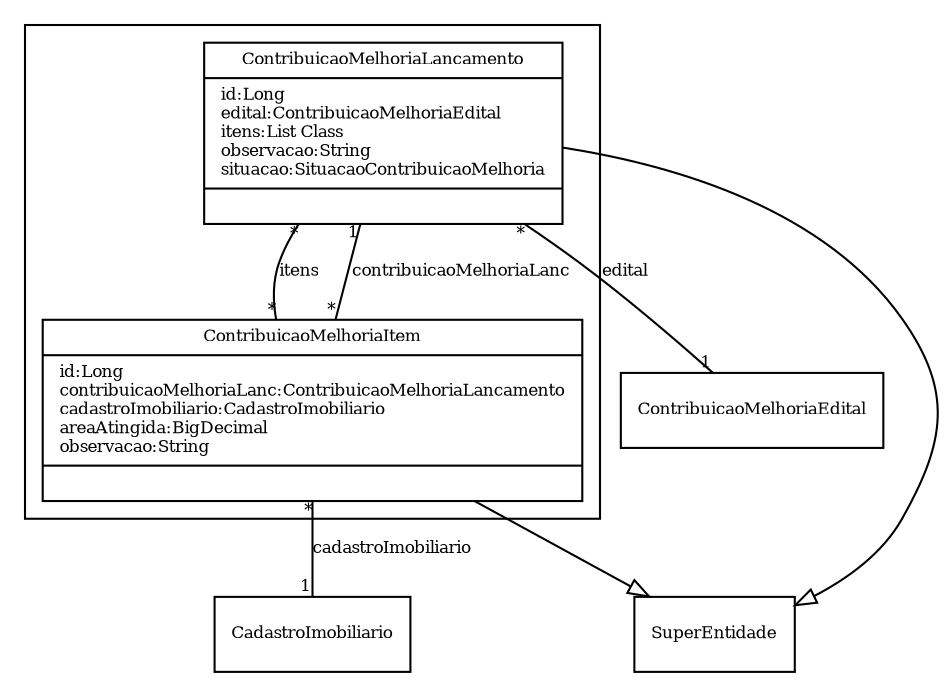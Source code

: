 digraph G{
fontname = "Times-Roman"
fontsize = 8

node [
        fontname = "Times-Roman"
        fontsize = 8
        shape = "record"
]

edge [
        fontname = "Times-Roman"
        fontsize = 8
]

subgraph clusterLANCAMENTO_DE_CONTRIBUICAO_DE_MELHORIA
{
ContribuicaoMelhoriaLancamento [label = "{ContribuicaoMelhoriaLancamento|id:Long\ledital:ContribuicaoMelhoriaEdital\litens:List Class\lobservacao:String\lsituacao:SituacaoContribuicaoMelhoria\l|\l}"]
ContribuicaoMelhoriaItem [label = "{ContribuicaoMelhoriaItem|id:Long\lcontribuicaoMelhoriaLanc:ContribuicaoMelhoriaLancamento\lcadastroImobiliario:CadastroImobiliario\lareaAtingida:BigDecimal\lobservacao:String\l|\l}"]
}
edge [arrowhead = "none" headlabel = "1" taillabel = "*"] ContribuicaoMelhoriaLancamento -> ContribuicaoMelhoriaEdital [label = "edital"]
edge [arrowhead = "none" headlabel = "*" taillabel = "*"] ContribuicaoMelhoriaLancamento -> ContribuicaoMelhoriaItem [label = "itens"]
edge [ arrowhead = "empty" headlabel = "" taillabel = ""] ContribuicaoMelhoriaLancamento -> SuperEntidade
edge [arrowhead = "none" headlabel = "1" taillabel = "*"] ContribuicaoMelhoriaItem -> ContribuicaoMelhoriaLancamento [label = "contribuicaoMelhoriaLanc"]
edge [arrowhead = "none" headlabel = "1" taillabel = "*"] ContribuicaoMelhoriaItem -> CadastroImobiliario [label = "cadastroImobiliario"]
edge [ arrowhead = "empty" headlabel = "" taillabel = ""] ContribuicaoMelhoriaItem -> SuperEntidade
}
